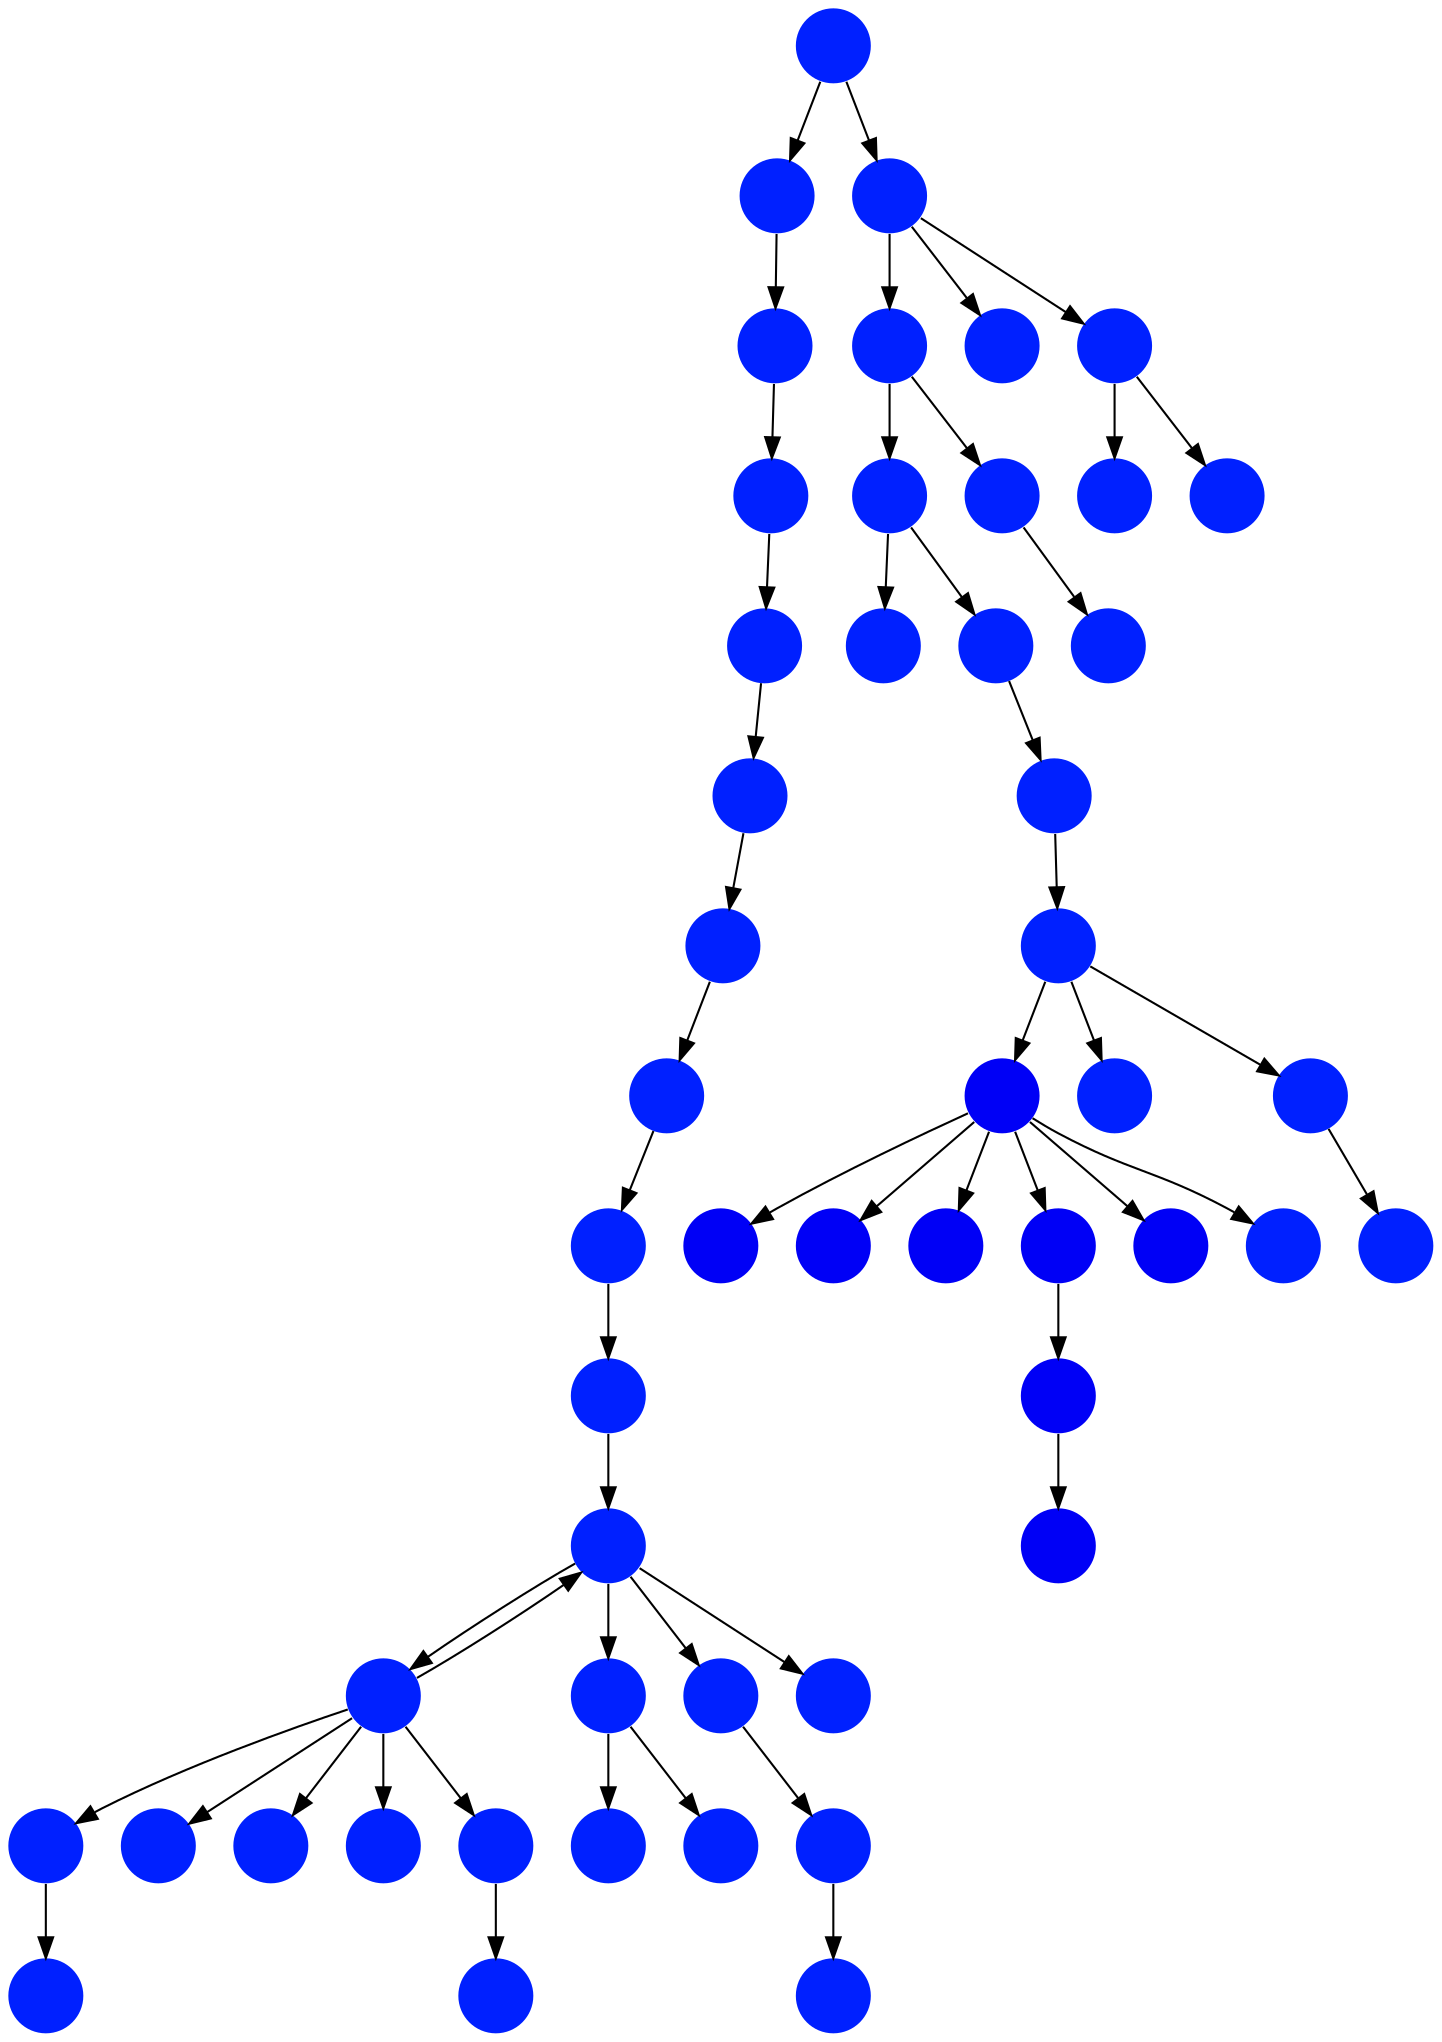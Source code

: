 digraph{
0 [tooltip = "D", penwidth = 0, style = filled, fillcolor = "#0000f6", shape = circle, label = ""]
1 [tooltip = "D", penwidth = 0, style = filled, fillcolor = "#0000f6", shape = circle, label = ""]
2 [tooltip = "E", penwidth = 0, style = filled, fillcolor = "#0020ff", shape = circle, label = ""]
3 [tooltip = "D", penwidth = 0, style = filled, fillcolor = "#0000f6", shape = circle, label = ""]
4 [tooltip = "E", penwidth = 0, style = filled, fillcolor = "#0020ff", shape = circle, label = ""]
5 [tooltip = "D", penwidth = 0, style = filled, fillcolor = "#0000f6", shape = circle, label = ""]
6 [tooltip = "D", penwidth = 0, style = filled, fillcolor = "#0000f6", shape = circle, label = ""]
7 [tooltip = "E", penwidth = 0, style = filled, fillcolor = "#0020ff", shape = circle, label = ""]
8 [tooltip = "D", penwidth = 0, style = filled, fillcolor = "#0000f6", shape = circle, label = ""]
9 [tooltip = "D", penwidth = 0, style = filled, fillcolor = "#0000f6", shape = circle, label = ""]
10 [tooltip = "E", penwidth = 0, style = filled, fillcolor = "#0020ff", shape = circle, label = ""]
11 [tooltip = "E", penwidth = 0, style = filled, fillcolor = "#0020ff", shape = circle, label = ""]
12 [tooltip = "E", penwidth = 0, style = filled, fillcolor = "#0020ff", shape = circle, label = ""]
13 [tooltip = "E", penwidth = 0, style = filled, fillcolor = "#0020ff", shape = circle, label = ""]
14 [tooltip = "E", penwidth = 0, style = filled, fillcolor = "#0020ff", shape = circle, label = ""]
15 [tooltip = "E", penwidth = 0, style = filled, fillcolor = "#0020ff", shape = circle, label = ""]
16 [tooltip = "E", penwidth = 0, style = filled, fillcolor = "#0020ff", shape = circle, label = ""]
17 [tooltip = "E", penwidth = 0, style = filled, fillcolor = "#0020ff", shape = circle, label = ""]
18 [tooltip = "E", penwidth = 0, style = filled, fillcolor = "#0020ff", shape = circle, label = ""]
19 [tooltip = "E", penwidth = 0, style = filled, fillcolor = "#0020ff", shape = circle, label = ""]
20 [tooltip = "E", penwidth = 0, style = filled, fillcolor = "#0020ff", shape = circle, label = ""]
21 [tooltip = "E", penwidth = 0, style = filled, fillcolor = "#0020ff", shape = circle, label = ""]
22 [tooltip = "E", penwidth = 0, style = filled, fillcolor = "#0020ff", shape = circle, label = ""]
23 [tooltip = "E", penwidth = 0, style = filled, fillcolor = "#0020ff", shape = circle, label = ""]
24 [tooltip = "E", penwidth = 0, style = filled, fillcolor = "#0020ff", shape = circle, label = ""]
25 [tooltip = "E", penwidth = 0, style = filled, fillcolor = "#0020ff", shape = circle, label = ""]
26 [tooltip = "E", penwidth = 0, style = filled, fillcolor = "#0020ff", shape = circle, label = ""]
27 [tooltip = "E", penwidth = 0, style = filled, fillcolor = "#0020ff", shape = circle, label = ""]
28 [tooltip = "E", penwidth = 0, style = filled, fillcolor = "#0020ff", shape = circle, label = ""]
29 [tooltip = "E", penwidth = 0, style = filled, fillcolor = "#0020ff", shape = circle, label = ""]
30 [tooltip = "E", penwidth = 0, style = filled, fillcolor = "#0020ff", shape = circle, label = ""]
31 [tooltip = "E", penwidth = 0, style = filled, fillcolor = "#0020ff", shape = circle, label = ""]
32 [tooltip = "E", penwidth = 0, style = filled, fillcolor = "#0020ff", shape = circle, label = ""]
33 [tooltip = "E", penwidth = 0, style = filled, fillcolor = "#0020ff", shape = circle, label = ""]
34 [tooltip = "E", penwidth = 0, style = filled, fillcolor = "#0020ff", shape = circle, label = ""]
35 [tooltip = "E", penwidth = 0, style = filled, fillcolor = "#0020ff", shape = circle, label = ""]
36 [tooltip = "E", penwidth = 0, style = filled, fillcolor = "#0020ff", shape = circle, label = ""]
37 [tooltip = "E", penwidth = 0, style = filled, fillcolor = "#0020ff", shape = circle, label = ""]
38 [tooltip = "E", penwidth = 0, style = filled, fillcolor = "#0020ff", shape = circle, label = ""]
39 [tooltip = "E", penwidth = 0, style = filled, fillcolor = "#0020ff", shape = circle, label = ""]
40 [tooltip = "E", penwidth = 0, style = filled, fillcolor = "#0020ff", shape = circle, label = ""]
41 [tooltip = "E", penwidth = 0, style = filled, fillcolor = "#0020ff", shape = circle, label = ""]
42 [tooltip = "E", penwidth = 0, style = filled, fillcolor = "#0020ff", shape = circle, label = ""]
43 [tooltip = "E", penwidth = 0, style = filled, fillcolor = "#0020ff", shape = circle, label = ""]
44 [tooltip = "E", penwidth = 0, style = filled, fillcolor = "#0020ff", shape = circle, label = ""]
45 [tooltip = "E", penwidth = 0, style = filled, fillcolor = "#0020ff", shape = circle, label = ""]
46 [tooltip = "E", penwidth = 0, style = filled, fillcolor = "#0020ff", shape = circle, label = ""]
47 [tooltip = "D", penwidth = 0, style = filled, fillcolor = "#0000f6", shape = circle, label = ""]
48 [tooltip = "E", penwidth = 0, style = filled, fillcolor = "#0020ff", shape = circle, label = ""]
49 [tooltip = "E", penwidth = 0, style = filled, fillcolor = "#0020ff", shape = circle, label = ""]
50 [tooltip = "E", penwidth = 0, style = filled, fillcolor = "#0020ff", shape = circle, label = ""]
27 -> 26
1 -> 3
20 -> 25
30 -> 32
36 -> 37
42 -> 38
26 -> 28
13 -> 49
48 -> 27
31 -> 13
18 -> 19
2 -> 34
18 -> 35
1 -> 11
49 -> 48
28 -> 19
39 -> 41
19 -> 18
7 -> 15
42 -> 17
19 -> 29
42 -> 39
19 -> 14
17 -> 2
7 -> 12
30 -> 42
16 -> 7
1 -> 5
32 -> 46
15 -> 4
39 -> 40
18 -> 20
17 -> 36
46 -> 31
7 -> 1
18 -> 24
21 -> 23
29 -> 21
2 -> 10
44 -> 50
1 -> 9
1 -> 0
8 -> 47
34 -> 16
6 -> 8
18 -> 22
14 -> 33
14 -> 45
19 -> 43
18 -> 44
1 -> 6
}